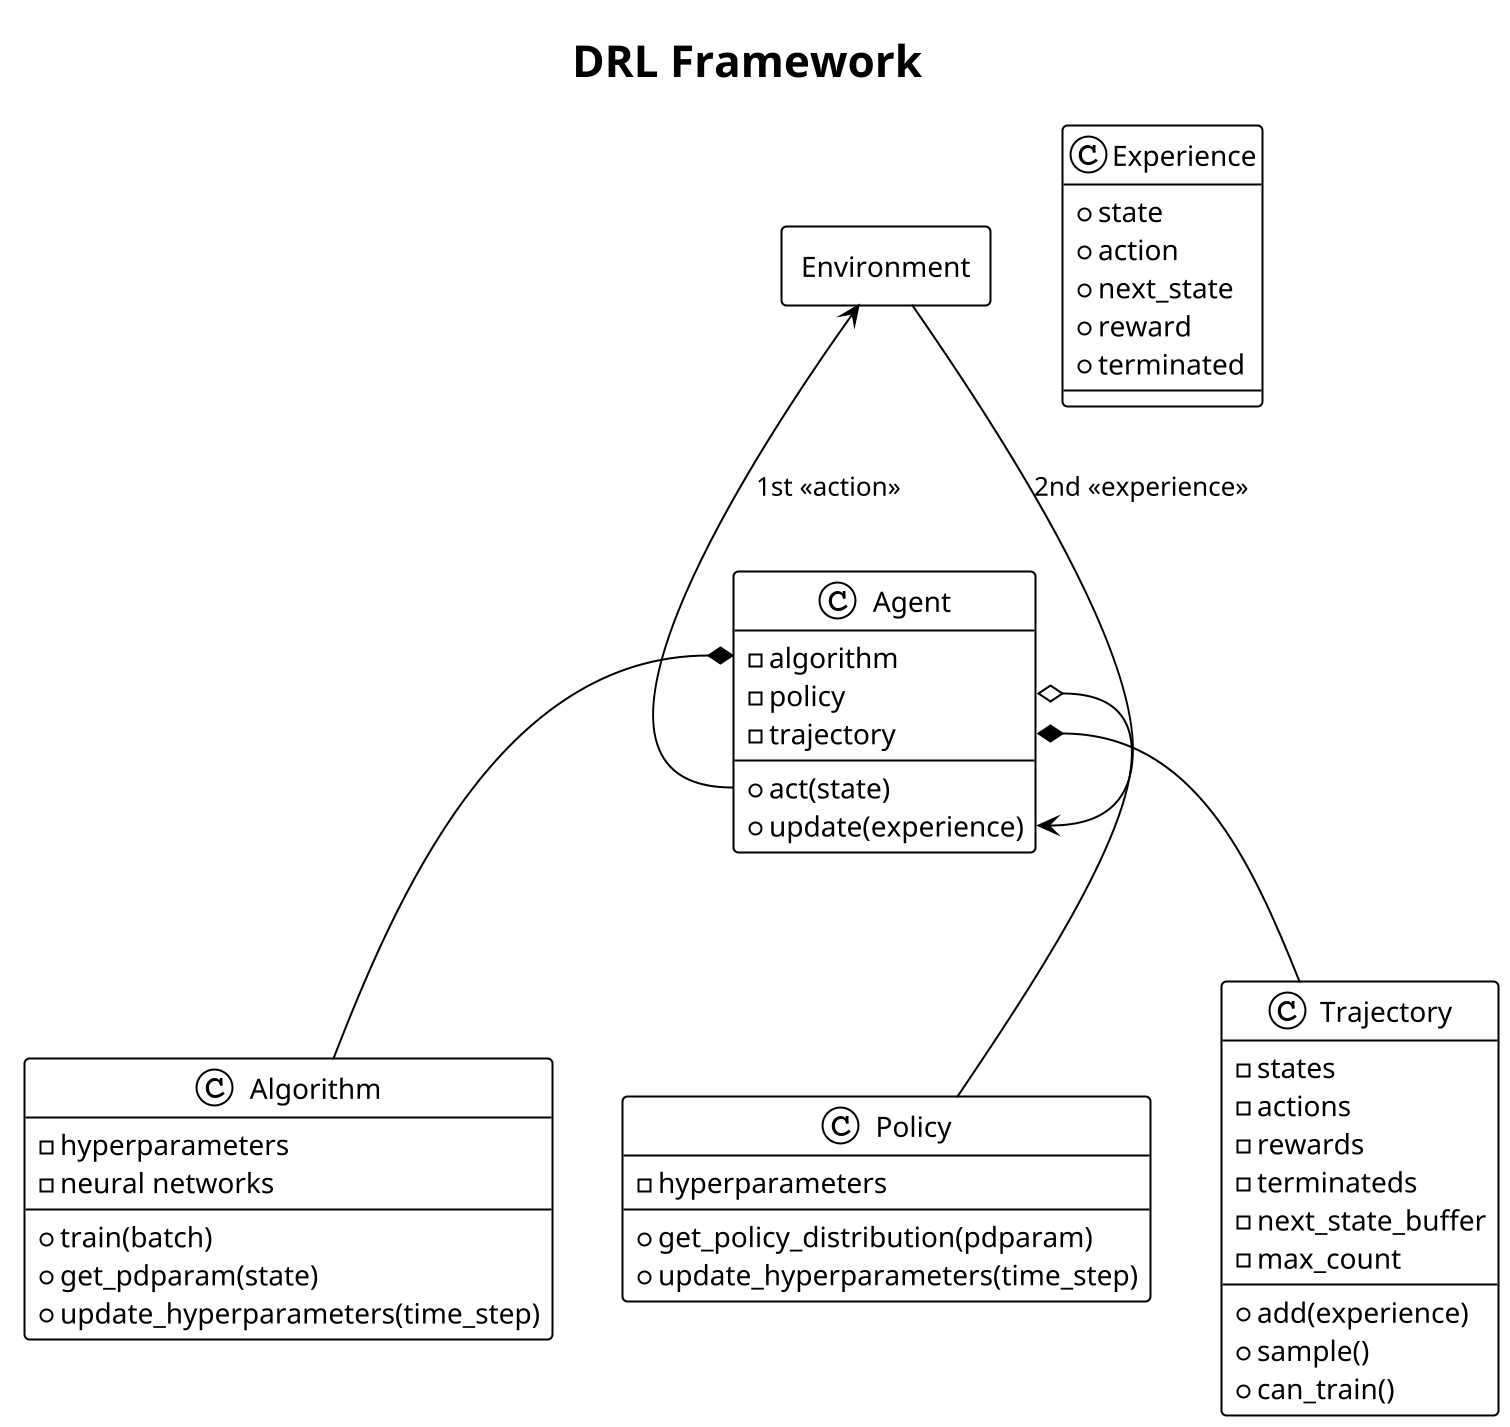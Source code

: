 @startuml DRL Framework

!theme plain
skinparam backgroundColor #FFFFFF
scale 2
title DRL Framework

Agent Environment [
    Environment
]

class Agent {
    - algorithm
    - policy
    - trajectory
    + act(state)
    + update(experience)
}

class Algorithm {
    - hyperparameters
    - neural networks
    + train(batch)
    + get_pdparam(state)
    + update_hyperparameters(time_step)
}

class Policy {
    - hyperparameters
    + get_policy_distribution(pdparam)
    + update_hyperparameters(time_step)
}

class Trajectory {
    - states
    - actions
    - rewards
    - terminateds
    - next_state_buffer
    - max_count
    + add(experience)
    + sample()
    + can_train()
}

class Experience {
    + state
    + action
    + next_state
    + reward
    + terminated
}

Agent::algorithm *-- Algorithm
Agent::policy o-- Policy
Agent::trajectory *-- Trajectory

Environment <-- Agent::act : 1st << action >>
Environment --> Agent::update : 2nd << experience >>

@enduml